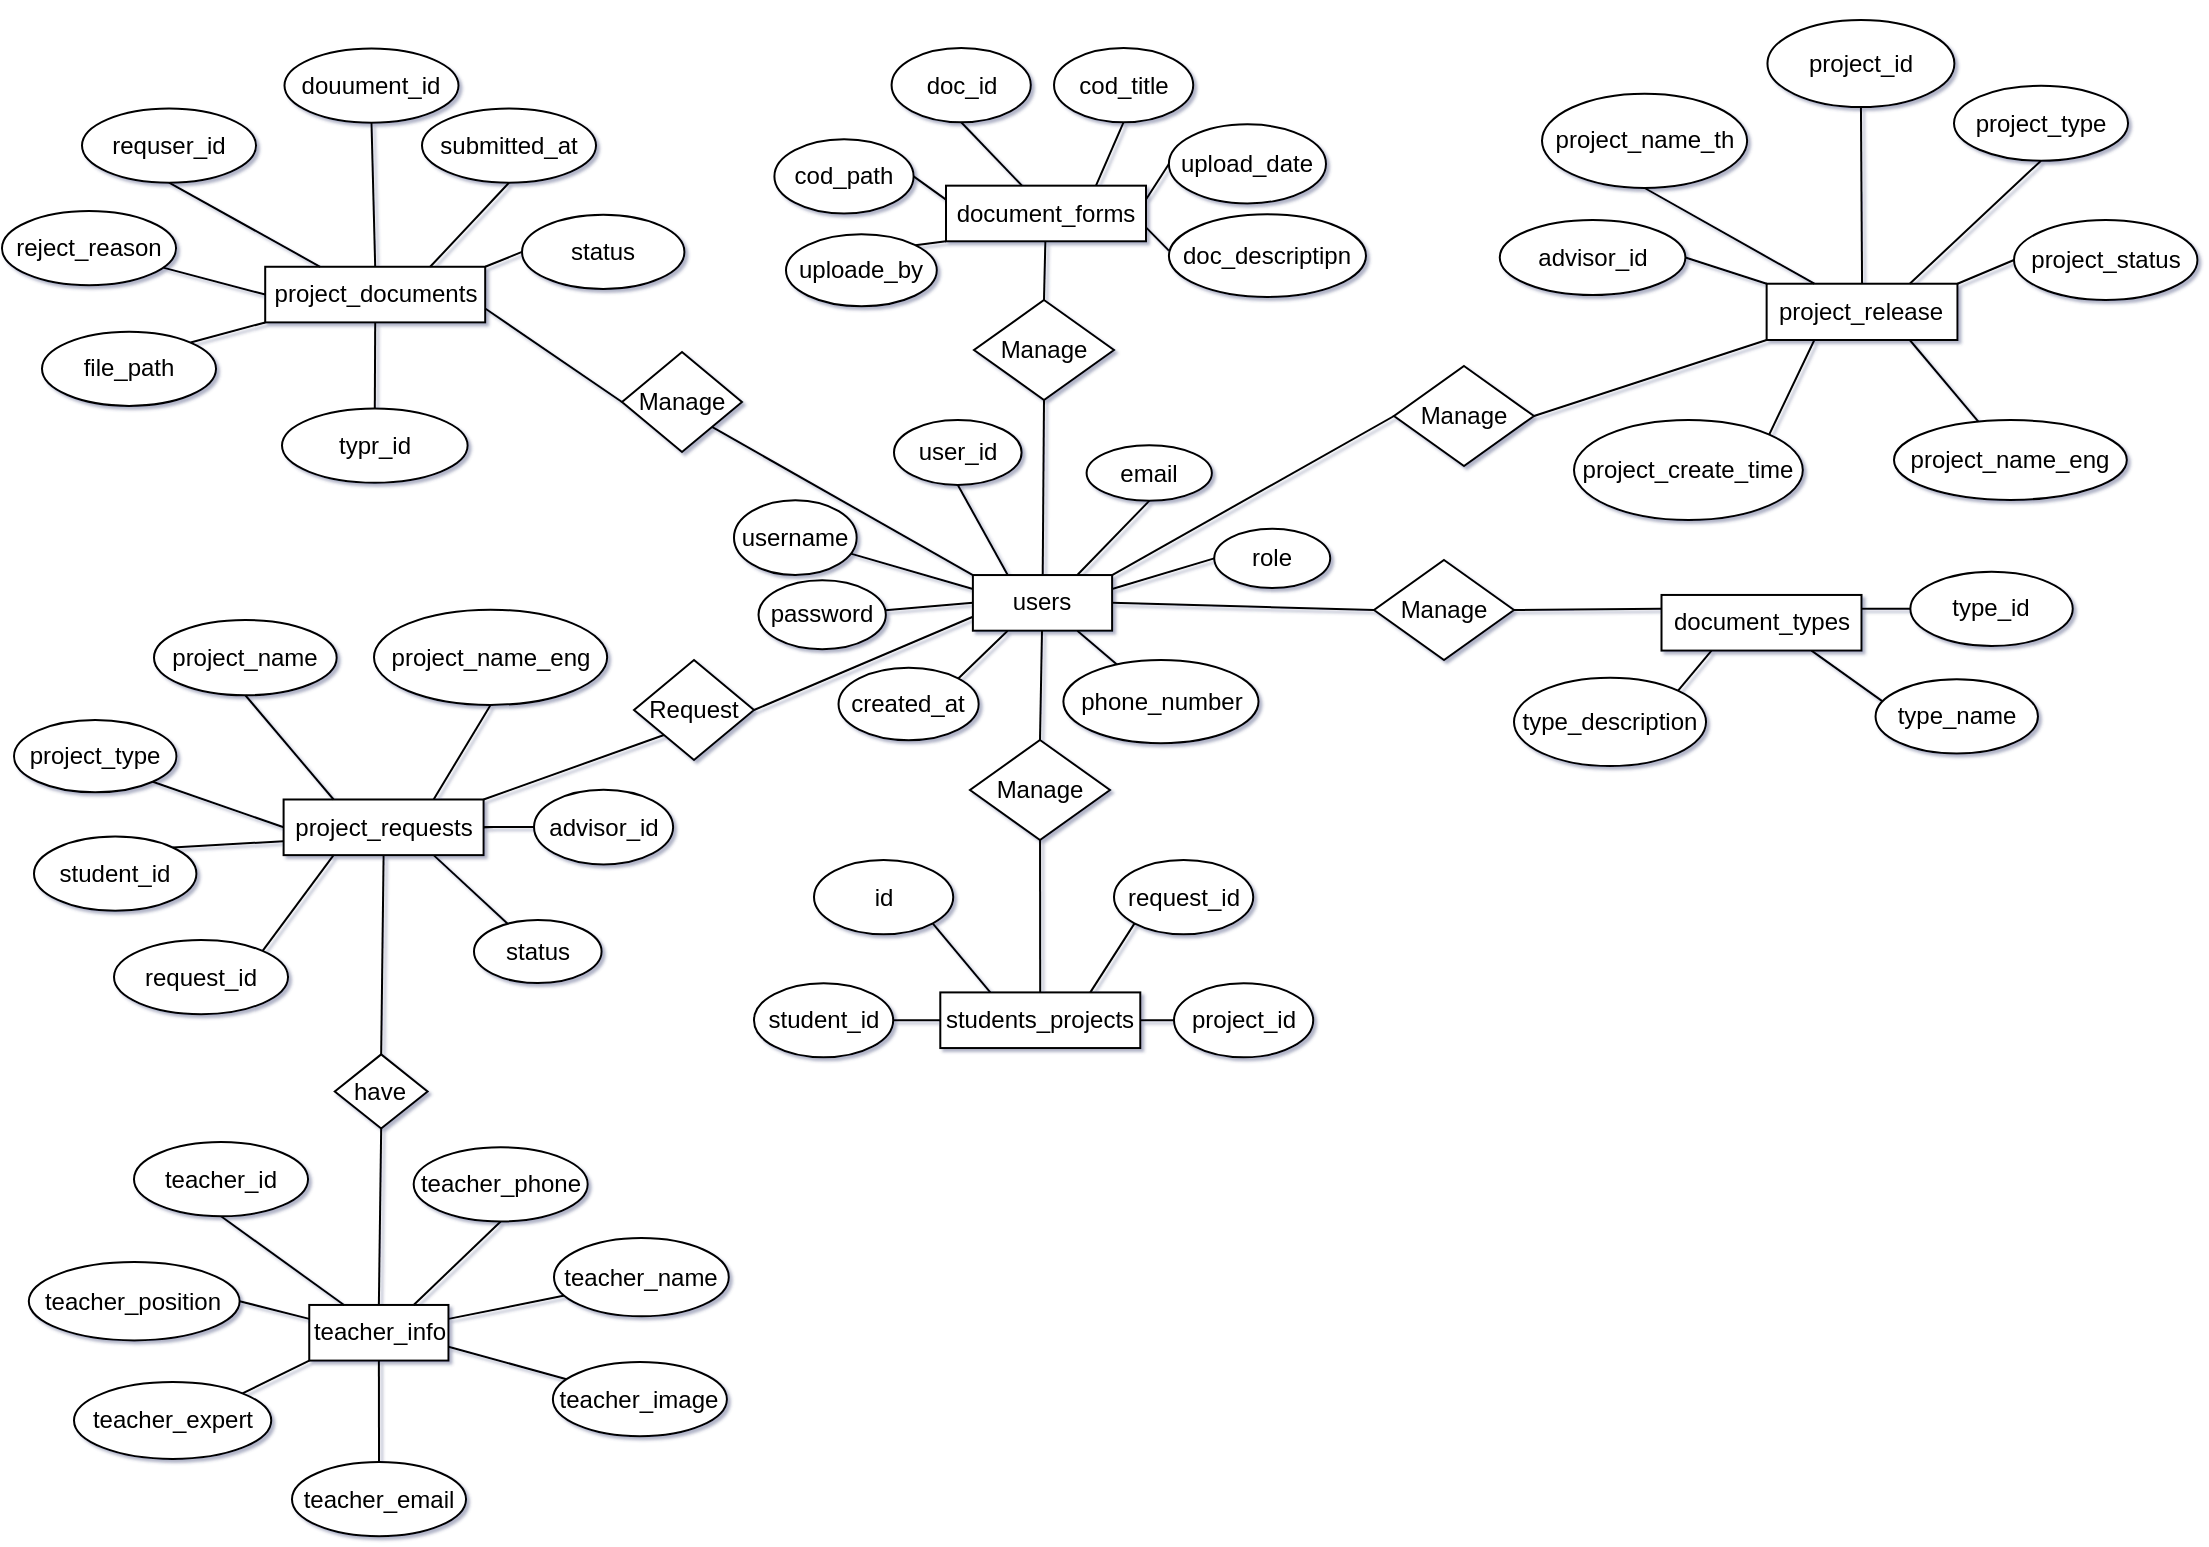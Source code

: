 <mxfile version="25.0.3">
  <diagram id="R2lEEEUBdFMjLlhIrx00" name="Page-1">
    <mxGraphModel dx="1929" dy="869" grid="1" gridSize="10" guides="0" tooltips="1" connect="1" arrows="1" fold="1" page="1" pageScale="1" pageWidth="1169" pageHeight="827" math="0" shadow="1" extFonts="Permanent Marker^https://fonts.googleapis.com/css?family=Permanent+Marker">
      <root>
        <mxCell id="0" />
        <mxCell id="1" parent="0" />
        <mxCell id="ESzOXi0CgvDct79OvY_y-186" value="" style="group" vertex="1" connectable="0" parent="1">
          <mxGeometry x="60" y="40" width="1071.73" height="710" as="geometry" />
        </mxCell>
        <mxCell id="ESzOXi0CgvDct79OvY_y-143" style="rounded=0;orthogonalLoop=1;jettySize=auto;html=1;exitX=0;exitY=1;exitDx=0;exitDy=0;entryX=1;entryY=0;entryDx=0;entryDy=0;endArrow=none;endFill=0;" edge="1" parent="ESzOXi0CgvDct79OvY_y-186" source="ESzOXi0CgvDct79OvY_y-130" target="ESzOXi0CgvDct79OvY_y-103">
          <mxGeometry relative="1" as="geometry" />
        </mxCell>
        <mxCell id="ESzOXi0CgvDct79OvY_y-161" style="rounded=0;orthogonalLoop=1;jettySize=auto;html=1;exitX=1;exitY=0.5;exitDx=0;exitDy=0;entryX=0;entryY=0.75;entryDx=0;entryDy=0;endArrow=none;endFill=0;" edge="1" parent="ESzOXi0CgvDct79OvY_y-186" source="ESzOXi0CgvDct79OvY_y-130" target="ESzOXi0CgvDct79OvY_y-35">
          <mxGeometry relative="1" as="geometry" />
        </mxCell>
        <mxCell id="ESzOXi0CgvDct79OvY_y-130" value="Request" style="rhombus;whiteSpace=wrap;html=1;rounded=0;" vertex="1" parent="ESzOXi0CgvDct79OvY_y-186">
          <mxGeometry x="290" y="330" width="60" height="50" as="geometry" />
        </mxCell>
        <mxCell id="ESzOXi0CgvDct79OvY_y-136" value="" style="group" vertex="1" connectable="0" parent="ESzOXi0CgvDct79OvY_y-186">
          <mxGeometry x="366.001" y="37.187" width="290" height="120.575" as="geometry" />
        </mxCell>
        <mxCell id="ESzOXi0CgvDct79OvY_y-51" value="document_forms" style="rounded=0;whiteSpace=wrap;" vertex="1" parent="ESzOXi0CgvDct79OvY_y-136">
          <mxGeometry x="80" y="55.65" width="100" height="27.82" as="geometry" />
        </mxCell>
        <mxCell id="ESzOXi0CgvDct79OvY_y-66" value="" style="rounded=0;orthogonalLoop=1;jettySize=auto;exitX=0.5;exitY=1;exitDx=0;exitDy=0;entryX=0.75;entryY=0;entryDx=0;entryDy=0;endArrow=none;endFill=0;" edge="1" parent="ESzOXi0CgvDct79OvY_y-136" source="ESzOXi0CgvDct79OvY_y-53" target="ESzOXi0CgvDct79OvY_y-51">
          <mxGeometry relative="1" as="geometry" />
        </mxCell>
        <mxCell id="ESzOXi0CgvDct79OvY_y-53" value="cod_title" style="ellipse;whiteSpace=wrap;" vertex="1" parent="ESzOXi0CgvDct79OvY_y-136">
          <mxGeometry x="134.006" y="-13.19" width="69.613" height="37.1" as="geometry" />
        </mxCell>
        <mxCell id="ESzOXi0CgvDct79OvY_y-69" value="" style="rounded=0;orthogonalLoop=1;jettySize=auto;exitX=1;exitY=0;exitDx=0;exitDy=0;entryX=0;entryY=1;entryDx=0;entryDy=0;endArrow=none;endFill=0;" edge="1" parent="ESzOXi0CgvDct79OvY_y-136" source="ESzOXi0CgvDct79OvY_y-55" target="ESzOXi0CgvDct79OvY_y-51">
          <mxGeometry relative="1" as="geometry" />
        </mxCell>
        <mxCell id="ESzOXi0CgvDct79OvY_y-55" value="uploade_by" style="ellipse;whiteSpace=wrap;" vertex="1" parent="ESzOXi0CgvDct79OvY_y-136">
          <mxGeometry y="80" width="75.41" height="35.94" as="geometry" />
        </mxCell>
        <mxCell id="ESzOXi0CgvDct79OvY_y-70" value="" style="rounded=0;orthogonalLoop=1;jettySize=auto;entryX=1;entryY=0.75;entryDx=0;entryDy=0;endArrow=none;endFill=0;" edge="1" parent="ESzOXi0CgvDct79OvY_y-136" target="ESzOXi0CgvDct79OvY_y-51">
          <mxGeometry relative="1" as="geometry">
            <mxPoint x="191.436" y="88.112" as="sourcePoint" />
          </mxGeometry>
        </mxCell>
        <mxCell id="ESzOXi0CgvDct79OvY_y-57" value="doc_descriptipn" style="ellipse;whiteSpace=wrap;" vertex="1" parent="ESzOXi0CgvDct79OvY_y-136">
          <mxGeometry x="191.44" y="70" width="98.56" height="41.3" as="geometry" />
        </mxCell>
        <mxCell id="ESzOXi0CgvDct79OvY_y-67" value="" style="rounded=0;orthogonalLoop=1;jettySize=auto;exitX=1;exitY=0.5;exitDx=0;exitDy=0;entryX=0;entryY=0.25;entryDx=0;entryDy=0;endArrow=none;endFill=0;" edge="1" parent="ESzOXi0CgvDct79OvY_y-136" source="ESzOXi0CgvDct79OvY_y-58" target="ESzOXi0CgvDct79OvY_y-51">
          <mxGeometry relative="1" as="geometry" />
        </mxCell>
        <mxCell id="ESzOXi0CgvDct79OvY_y-58" value="cod_path" style="ellipse;whiteSpace=wrap;" vertex="1" parent="ESzOXi0CgvDct79OvY_y-136">
          <mxGeometry x="-5.801" y="32.462" width="69.613" height="37.1" as="geometry" />
        </mxCell>
        <mxCell id="ESzOXi0CgvDct79OvY_y-68" value="" style="rounded=0;orthogonalLoop=1;jettySize=auto;exitX=0;exitY=0.5;exitDx=0;exitDy=0;entryX=1;entryY=0.25;entryDx=0;entryDy=0;endArrow=none;endFill=0;" edge="1" parent="ESzOXi0CgvDct79OvY_y-136" source="ESzOXi0CgvDct79OvY_y-60" target="ESzOXi0CgvDct79OvY_y-51">
          <mxGeometry relative="1" as="geometry" />
        </mxCell>
        <mxCell id="ESzOXi0CgvDct79OvY_y-60" value="upload_date" style="ellipse;whiteSpace=wrap;" vertex="1" parent="ESzOXi0CgvDct79OvY_y-136">
          <mxGeometry x="191.44" y="25" width="78.56" height="39.56" as="geometry" />
        </mxCell>
        <mxCell id="ESzOXi0CgvDct79OvY_y-64" value="doc_id" style="ellipse;whiteSpace=wrap;" vertex="1" parent="ESzOXi0CgvDct79OvY_y-136">
          <mxGeometry x="52.79" y="-13.19" width="69.613" height="37.1" as="geometry" />
        </mxCell>
        <mxCell id="ESzOXi0CgvDct79OvY_y-65" value="" style="rounded=0;orthogonalLoop=1;jettySize=auto;exitX=0.5;exitY=1;exitDx=0;exitDy=0;entryX=0.38;entryY=0;entryDx=0;entryDy=0;entryPerimeter=0;endArrow=none;endFill=0;" edge="1" parent="ESzOXi0CgvDct79OvY_y-136" source="ESzOXi0CgvDct79OvY_y-64" target="ESzOXi0CgvDct79OvY_y-51">
          <mxGeometry relative="1" as="geometry" />
        </mxCell>
        <mxCell id="ESzOXi0CgvDct79OvY_y-139" value="" style="group" vertex="1" connectable="0" parent="ESzOXi0CgvDct79OvY_y-186">
          <mxGeometry x="721.73" y="10" width="350" height="160" as="geometry" />
        </mxCell>
        <mxCell id="ESzOXi0CgvDct79OvY_y-87" value="project_release" style="rounded=0;whiteSpace=wrap;" vertex="1" parent="ESzOXi0CgvDct79OvY_y-139">
          <mxGeometry x="134.592" y="131.865" width="95.411" height="28.135" as="geometry" />
        </mxCell>
        <mxCell id="ESzOXi0CgvDct79OvY_y-88" value="" style="rounded=0;orthogonalLoop=1;jettySize=auto;exitX=0.5;exitY=1;exitDx=0;exitDy=0;entryX=0.75;entryY=0;entryDx=0;entryDy=0;endArrow=none;endFill=0;" edge="1" parent="ESzOXi0CgvDct79OvY_y-139" source="ESzOXi0CgvDct79OvY_y-89" target="ESzOXi0CgvDct79OvY_y-87">
          <mxGeometry relative="1" as="geometry" />
        </mxCell>
        <mxCell id="ESzOXi0CgvDct79OvY_y-89" value="project_type" style="ellipse;whiteSpace=wrap;" vertex="1" parent="ESzOXi0CgvDct79OvY_y-139">
          <mxGeometry x="228.269" y="32.83" width="87.018" height="37.52" as="geometry" />
        </mxCell>
        <mxCell id="ESzOXi0CgvDct79OvY_y-90" value="" style="rounded=0;orthogonalLoop=1;jettySize=auto;exitX=0.5;exitY=1;exitDx=0;exitDy=0;entryX=0.25;entryY=0;entryDx=0;entryDy=0;endArrow=none;endFill=0;" edge="1" parent="ESzOXi0CgvDct79OvY_y-139" source="ESzOXi0CgvDct79OvY_y-91" target="ESzOXi0CgvDct79OvY_y-87">
          <mxGeometry relative="1" as="geometry" />
        </mxCell>
        <mxCell id="ESzOXi0CgvDct79OvY_y-91" value="project_name_th" style="ellipse;whiteSpace=wrap;" vertex="1" parent="ESzOXi0CgvDct79OvY_y-139">
          <mxGeometry x="22.27" y="36.83" width="102.57" height="47.17" as="geometry" />
        </mxCell>
        <mxCell id="ESzOXi0CgvDct79OvY_y-92" value="" style="rounded=0;orthogonalLoop=1;jettySize=auto;exitX=0;exitY=0.5;exitDx=0;exitDy=0;entryX=1;entryY=0;entryDx=0;entryDy=0;endArrow=none;endFill=0;" edge="1" parent="ESzOXi0CgvDct79OvY_y-139" source="ESzOXi0CgvDct79OvY_y-93" target="ESzOXi0CgvDct79OvY_y-87">
          <mxGeometry relative="1" as="geometry" />
        </mxCell>
        <mxCell id="ESzOXi0CgvDct79OvY_y-93" value="project_status" style="ellipse;whiteSpace=wrap;" vertex="1" parent="ESzOXi0CgvDct79OvY_y-139">
          <mxGeometry x="258.27" y="100" width="91.73" height="40" as="geometry" />
        </mxCell>
        <mxCell id="ESzOXi0CgvDct79OvY_y-95" value="" style="rounded=0;orthogonalLoop=1;jettySize=auto;exitX=1;exitY=0.5;exitDx=0;exitDy=0;entryX=0;entryY=0;entryDx=0;entryDy=0;endArrow=none;endFill=0;" edge="1" parent="ESzOXi0CgvDct79OvY_y-139" source="ESzOXi0CgvDct79OvY_y-96" target="ESzOXi0CgvDct79OvY_y-87">
          <mxGeometry relative="1" as="geometry" />
        </mxCell>
        <mxCell id="ESzOXi0CgvDct79OvY_y-96" value="advisor_id" style="ellipse;whiteSpace=wrap;" vertex="1" parent="ESzOXi0CgvDct79OvY_y-139">
          <mxGeometry x="1.16" y="99.999" width="92.819" height="37.52" as="geometry" />
        </mxCell>
        <mxCell id="ESzOXi0CgvDct79OvY_y-99" value="" style="rounded=0;orthogonalLoop=1;jettySize=auto;exitX=0.5;exitY=1;exitDx=0;exitDy=0;entryX=0.5;entryY=0;entryDx=0;entryDy=0;endArrow=none;endFill=0;" edge="1" parent="ESzOXi0CgvDct79OvY_y-139" source="ESzOXi0CgvDct79OvY_y-100" target="ESzOXi0CgvDct79OvY_y-87">
          <mxGeometry relative="1" as="geometry" />
        </mxCell>
        <mxCell id="ESzOXi0CgvDct79OvY_y-100" value="project_id" style="ellipse;whiteSpace=wrap;" vertex="1" parent="ESzOXi0CgvDct79OvY_y-139">
          <mxGeometry x="135" width="93.48" height="43.52" as="geometry" />
        </mxCell>
        <mxCell id="ESzOXi0CgvDct79OvY_y-140" value="" style="group" vertex="1" connectable="0" parent="ESzOXi0CgvDct79OvY_y-186">
          <mxGeometry x="363.149" y="449.837" width="249.448" height="78.837" as="geometry" />
        </mxCell>
        <mxCell id="ESzOXi0CgvDct79OvY_y-8" value="students_projects" style="rounded=0;whiteSpace=wrap;" vertex="1" parent="ESzOXi0CgvDct79OvY_y-140">
          <mxGeometry x="80" y="46.37" width="100" height="27.82" as="geometry" />
        </mxCell>
        <mxCell id="ESzOXi0CgvDct79OvY_y-129" value="" style="rounded=0;orthogonalLoop=1;jettySize=auto;exitX=1;exitY=1;exitDx=0;exitDy=0;entryX=0.25;entryY=0;entryDx=0;entryDy=0;endArrow=none;endFill=0;" edge="1" parent="ESzOXi0CgvDct79OvY_y-140" source="ESzOXi0CgvDct79OvY_y-117" target="ESzOXi0CgvDct79OvY_y-8">
          <mxGeometry relative="1" as="geometry" />
        </mxCell>
        <mxCell id="ESzOXi0CgvDct79OvY_y-117" value="id" style="ellipse;whiteSpace=wrap;" vertex="1" parent="ESzOXi0CgvDct79OvY_y-140">
          <mxGeometry x="16.847" y="-19.84" width="69.613" height="37.1" as="geometry" />
        </mxCell>
        <mxCell id="ESzOXi0CgvDct79OvY_y-126" value="" style="rounded=0;orthogonalLoop=1;jettySize=auto;exitX=0;exitY=1;exitDx=0;exitDy=0;entryX=0.75;entryY=0;entryDx=0;entryDy=0;endArrow=none;endFill=0;" edge="1" parent="ESzOXi0CgvDct79OvY_y-140" source="ESzOXi0CgvDct79OvY_y-118" target="ESzOXi0CgvDct79OvY_y-8">
          <mxGeometry relative="1" as="geometry" />
        </mxCell>
        <mxCell id="ESzOXi0CgvDct79OvY_y-118" value="request_id" style="ellipse;whiteSpace=wrap;" vertex="1" parent="ESzOXi0CgvDct79OvY_y-140">
          <mxGeometry x="166.849" y="-19.84" width="69.613" height="37.1" as="geometry" />
        </mxCell>
        <mxCell id="ESzOXi0CgvDct79OvY_y-128" value="" style="rounded=0;orthogonalLoop=1;jettySize=auto;exitX=1;exitY=0.5;exitDx=0;exitDy=0;entryX=0;entryY=0.5;entryDx=0;entryDy=0;endArrow=none;endFill=0;" edge="1" parent="ESzOXi0CgvDct79OvY_y-140" source="ESzOXi0CgvDct79OvY_y-119" target="ESzOXi0CgvDct79OvY_y-8">
          <mxGeometry relative="1" as="geometry" />
        </mxCell>
        <mxCell id="ESzOXi0CgvDct79OvY_y-119" value="student_id" style="ellipse;whiteSpace=wrap;" vertex="1" parent="ESzOXi0CgvDct79OvY_y-140">
          <mxGeometry x="-13.15" y="41.737" width="69.613" height="37.1" as="geometry" />
        </mxCell>
        <mxCell id="ESzOXi0CgvDct79OvY_y-124" value="" style="rounded=0;orthogonalLoop=1;jettySize=auto;exitX=0;exitY=0.5;exitDx=0;exitDy=0;endArrow=none;endFill=0;" edge="1" parent="ESzOXi0CgvDct79OvY_y-140" source="ESzOXi0CgvDct79OvY_y-120" target="ESzOXi0CgvDct79OvY_y-8">
          <mxGeometry relative="1" as="geometry" />
        </mxCell>
        <mxCell id="ESzOXi0CgvDct79OvY_y-120" value="project_id" style="ellipse;whiteSpace=wrap;" vertex="1" parent="ESzOXi0CgvDct79OvY_y-140">
          <mxGeometry x="196.854" y="41.737" width="69.613" height="37.1" as="geometry" />
        </mxCell>
        <mxCell id="ESzOXi0CgvDct79OvY_y-141" value="" style="group" vertex="1" connectable="0" parent="ESzOXi0CgvDct79OvY_y-186">
          <mxGeometry x="5.801" y="334.827" width="342.265" height="162.312" as="geometry" />
        </mxCell>
        <mxCell id="ESzOXi0CgvDct79OvY_y-102" value="" style="rounded=0;orthogonalLoop=1;jettySize=auto;exitX=0.75;exitY=1;exitDx=0;exitDy=0;endArrow=none;endFill=0;" edge="1" parent="ESzOXi0CgvDct79OvY_y-141" source="ESzOXi0CgvDct79OvY_y-103" target="ESzOXi0CgvDct79OvY_y-110">
          <mxGeometry relative="1" as="geometry" />
        </mxCell>
        <mxCell id="ESzOXi0CgvDct79OvY_y-103" value="project_requests" style="rounded=0;whiteSpace=wrap;container=0;" vertex="1" parent="ESzOXi0CgvDct79OvY_y-141">
          <mxGeometry x="109" y="64.92" width="100" height="27.82" as="geometry" />
        </mxCell>
        <mxCell id="ESzOXi0CgvDct79OvY_y-160" style="edgeStyle=orthogonalEdgeStyle;rounded=0;orthogonalLoop=1;jettySize=auto;html=1;entryX=1;entryY=0.5;entryDx=0;entryDy=0;endArrow=none;endFill=0;" edge="1" parent="ESzOXi0CgvDct79OvY_y-141" source="ESzOXi0CgvDct79OvY_y-109" target="ESzOXi0CgvDct79OvY_y-103">
          <mxGeometry relative="1" as="geometry" />
        </mxCell>
        <mxCell id="ESzOXi0CgvDct79OvY_y-187" value="" style="edgeStyle=orthogonalEdgeStyle;rounded=0;orthogonalLoop=1;jettySize=auto;html=1;endArrow=none;endFill=0;" edge="1" parent="ESzOXi0CgvDct79OvY_y-141" source="ESzOXi0CgvDct79OvY_y-109" target="ESzOXi0CgvDct79OvY_y-103">
          <mxGeometry relative="1" as="geometry" />
        </mxCell>
        <mxCell id="ESzOXi0CgvDct79OvY_y-109" value="advisor_id" style="ellipse;whiteSpace=wrap;container=0;" vertex="1" parent="ESzOXi0CgvDct79OvY_y-141">
          <mxGeometry x="234.2" y="60" width="69.56" height="37.39" as="geometry" />
        </mxCell>
        <mxCell id="ESzOXi0CgvDct79OvY_y-110" value="status" style="ellipse;whiteSpace=wrap;container=0;" vertex="1" parent="ESzOXi0CgvDct79OvY_y-141">
          <mxGeometry x="204.195" y="125.172" width="63.812" height="31.535" as="geometry" />
        </mxCell>
        <mxCell id="ESzOXi0CgvDct79OvY_y-111" value="" style="rounded=0;orthogonalLoop=1;jettySize=auto;exitX=1;exitY=1;exitDx=0;exitDy=0;entryX=0;entryY=0.5;entryDx=0;entryDy=0;endArrow=none;endFill=0;" edge="1" parent="ESzOXi0CgvDct79OvY_y-141" source="ESzOXi0CgvDct79OvY_y-112" target="ESzOXi0CgvDct79OvY_y-103">
          <mxGeometry relative="1" as="geometry" />
        </mxCell>
        <mxCell id="ESzOXi0CgvDct79OvY_y-112" value="project_type" style="ellipse;whiteSpace=wrap;container=0;" vertex="1" parent="ESzOXi0CgvDct79OvY_y-141">
          <mxGeometry x="-25.797" y="25.17" width="81.215" height="36.172" as="geometry" />
        </mxCell>
        <mxCell id="ESzOXi0CgvDct79OvY_y-113" value="" style="rounded=0;orthogonalLoop=1;jettySize=auto;exitX=1;exitY=0;exitDx=0;exitDy=0;entryX=0;entryY=0.75;entryDx=0;entryDy=0;endArrow=none;endFill=0;" edge="1" parent="ESzOXi0CgvDct79OvY_y-141" source="ESzOXi0CgvDct79OvY_y-114" target="ESzOXi0CgvDct79OvY_y-103">
          <mxGeometry relative="1" as="geometry" />
        </mxCell>
        <mxCell id="ESzOXi0CgvDct79OvY_y-114" value="student_id" style="ellipse;whiteSpace=wrap;container=0;" vertex="1" parent="ESzOXi0CgvDct79OvY_y-141">
          <mxGeometry x="-15.806" y="83.475" width="81.215" height="37.1" as="geometry" />
        </mxCell>
        <mxCell id="ESzOXi0CgvDct79OvY_y-115" value="" style="rounded=0;orthogonalLoop=1;jettySize=auto;exitX=1;exitY=0;exitDx=0;exitDy=0;endArrow=none;endFill=0;entryX=0.25;entryY=1;entryDx=0;entryDy=0;" edge="1" parent="ESzOXi0CgvDct79OvY_y-141" source="ESzOXi0CgvDct79OvY_y-116" target="ESzOXi0CgvDct79OvY_y-103">
          <mxGeometry relative="1" as="geometry">
            <mxPoint x="169.392" y="92.75" as="targetPoint" />
          </mxGeometry>
        </mxCell>
        <mxCell id="ESzOXi0CgvDct79OvY_y-116" value="request_id" style="ellipse;whiteSpace=wrap;container=0;" vertex="1" parent="ESzOXi0CgvDct79OvY_y-141">
          <mxGeometry x="24.199" y="135.172" width="87.017" height="37.1" as="geometry" />
        </mxCell>
        <mxCell id="ESzOXi0CgvDct79OvY_y-153" value="" style="group" vertex="1" connectable="0" parent="ESzOXi0CgvDct79OvY_y-186">
          <mxGeometry x="-6" y="35.997" width="350" height="199.412" as="geometry" />
        </mxCell>
        <mxCell id="ESzOXi0CgvDct79OvY_y-138" value="" style="group" vertex="1" connectable="0" parent="ESzOXi0CgvDct79OvY_y-153">
          <mxGeometry x="11.602" width="324.862" height="153.037" as="geometry" />
        </mxCell>
        <mxCell id="ESzOXi0CgvDct79OvY_y-72" value="project_documents" style="rounded=0;whiteSpace=wrap;" vertex="1" parent="ESzOXi0CgvDct79OvY_y-138">
          <mxGeometry x="100" y="97.39" width="110" height="27.82" as="geometry" />
        </mxCell>
        <mxCell id="ESzOXi0CgvDct79OvY_y-73" value="" style="rounded=0;orthogonalLoop=1;jettySize=auto;exitX=0.5;exitY=1;exitDx=0;exitDy=0;entryX=0.75;entryY=0;entryDx=0;entryDy=0;endArrow=none;endFill=0;" edge="1" parent="ESzOXi0CgvDct79OvY_y-138" source="ESzOXi0CgvDct79OvY_y-74" target="ESzOXi0CgvDct79OvY_y-72">
          <mxGeometry relative="1" as="geometry" />
        </mxCell>
        <mxCell id="ESzOXi0CgvDct79OvY_y-74" value="submitted_at" style="ellipse;whiteSpace=wrap;" vertex="1" parent="ESzOXi0CgvDct79OvY_y-138">
          <mxGeometry x="178.393" y="18.262" width="87.017" height="37.1" as="geometry" />
        </mxCell>
        <mxCell id="ESzOXi0CgvDct79OvY_y-75" value="" style="rounded=0;orthogonalLoop=1;jettySize=auto;exitX=0.5;exitY=1;exitDx=0;exitDy=0;entryX=0.25;entryY=0;entryDx=0;entryDy=0;endArrow=none;endFill=0;" edge="1" parent="ESzOXi0CgvDct79OvY_y-138" source="ESzOXi0CgvDct79OvY_y-76" target="ESzOXi0CgvDct79OvY_y-72">
          <mxGeometry relative="1" as="geometry" />
        </mxCell>
        <mxCell id="ESzOXi0CgvDct79OvY_y-76" value="requser_id" style="ellipse;whiteSpace=wrap;" vertex="1" parent="ESzOXi0CgvDct79OvY_y-138">
          <mxGeometry x="8.399" y="18.262" width="87.017" height="37.1" as="geometry" />
        </mxCell>
        <mxCell id="ESzOXi0CgvDct79OvY_y-77" value="" style="rounded=0;orthogonalLoop=1;jettySize=auto;exitX=0;exitY=0.5;exitDx=0;exitDy=0;entryX=1;entryY=0;entryDx=0;entryDy=0;endArrow=none;endFill=0;" edge="1" parent="ESzOXi0CgvDct79OvY_y-138" source="ESzOXi0CgvDct79OvY_y-78" target="ESzOXi0CgvDct79OvY_y-72">
          <mxGeometry relative="1" as="geometry" />
        </mxCell>
        <mxCell id="ESzOXi0CgvDct79OvY_y-78" value="status" style="ellipse;whiteSpace=wrap;" vertex="1" parent="ESzOXi0CgvDct79OvY_y-138">
          <mxGeometry x="228.402" y="71.417" width="81.215" height="37.1" as="geometry" />
        </mxCell>
        <mxCell id="ESzOXi0CgvDct79OvY_y-84" value="" style="rounded=0;orthogonalLoop=1;jettySize=auto;exitX=0.5;exitY=1;exitDx=0;exitDy=0;entryX=0.5;entryY=0;entryDx=0;entryDy=0;endArrow=none;endFill=0;" edge="1" parent="ESzOXi0CgvDct79OvY_y-138" source="ESzOXi0CgvDct79OvY_y-85" target="ESzOXi0CgvDct79OvY_y-72">
          <mxGeometry relative="1" as="geometry" />
        </mxCell>
        <mxCell id="ESzOXi0CgvDct79OvY_y-85" value="douument_id" style="ellipse;whiteSpace=wrap;" vertex="1" parent="ESzOXi0CgvDct79OvY_y-138">
          <mxGeometry x="109.641" y="-11.74" width="87.017" height="37.1" as="geometry" />
        </mxCell>
        <mxCell id="ESzOXi0CgvDct79OvY_y-79" value="reject_reason" style="ellipse;whiteSpace=wrap;" vertex="1" parent="ESzOXi0CgvDct79OvY_y-138">
          <mxGeometry x="-31.601" y="69.562" width="87.017" height="37.1" as="geometry" />
        </mxCell>
        <mxCell id="ESzOXi0CgvDct79OvY_y-71" value="" style="rounded=0;orthogonalLoop=1;jettySize=auto;exitX=0;exitY=0.5;exitDx=0;exitDy=0;endArrow=none;endFill=0;" edge="1" parent="ESzOXi0CgvDct79OvY_y-138" source="ESzOXi0CgvDct79OvY_y-72" target="ESzOXi0CgvDct79OvY_y-79">
          <mxGeometry relative="1" as="geometry" />
        </mxCell>
        <mxCell id="ESzOXi0CgvDct79OvY_y-81" value="typr_id" style="ellipse;whiteSpace=wrap;" vertex="1" parent="ESzOXi0CgvDct79OvY_y-153">
          <mxGeometry x="119.999" y="168.262" width="92.818" height="37.1" as="geometry" />
        </mxCell>
        <mxCell id="ESzOXi0CgvDct79OvY_y-80" value="" style="rounded=0;orthogonalLoop=1;jettySize=auto;exitX=0.5;exitY=0;exitDx=0;exitDy=0;entryX=0.5;entryY=1;entryDx=0;entryDy=0;endArrow=none;endFill=0;" edge="1" parent="ESzOXi0CgvDct79OvY_y-153" source="ESzOXi0CgvDct79OvY_y-81" target="ESzOXi0CgvDct79OvY_y-72">
          <mxGeometry relative="1" as="geometry" />
        </mxCell>
        <mxCell id="ESzOXi0CgvDct79OvY_y-83" value="file_path" style="ellipse;whiteSpace=wrap;" vertex="1" parent="ESzOXi0CgvDct79OvY_y-153">
          <mxGeometry y="129.85" width="87.017" height="37.1" as="geometry" />
        </mxCell>
        <mxCell id="ESzOXi0CgvDct79OvY_y-82" value="" style="rounded=0;orthogonalLoop=1;jettySize=auto;exitX=1;exitY=0;exitDx=0;exitDy=0;entryX=0;entryY=1;entryDx=0;entryDy=0;endArrow=none;endFill=0;" edge="1" parent="ESzOXi0CgvDct79OvY_y-153" source="ESzOXi0CgvDct79OvY_y-83" target="ESzOXi0CgvDct79OvY_y-72">
          <mxGeometry relative="1" as="geometry" />
        </mxCell>
        <mxCell id="ESzOXi0CgvDct79OvY_y-147" value="Manage" style="rhombus;whiteSpace=wrap;html=1;rounded=0;" vertex="1" parent="ESzOXi0CgvDct79OvY_y-153">
          <mxGeometry x="290" y="140" width="60" height="50" as="geometry" />
        </mxCell>
        <mxCell id="ESzOXi0CgvDct79OvY_y-169" style="rounded=0;orthogonalLoop=1;jettySize=auto;html=1;exitX=1;exitY=0.75;exitDx=0;exitDy=0;entryX=0;entryY=0.5;entryDx=0;entryDy=0;endArrow=none;endFill=0;" edge="1" parent="ESzOXi0CgvDct79OvY_y-153" source="ESzOXi0CgvDct79OvY_y-72" target="ESzOXi0CgvDct79OvY_y-147">
          <mxGeometry relative="1" as="geometry" />
        </mxCell>
        <mxCell id="ESzOXi0CgvDct79OvY_y-172" style="rounded=0;orthogonalLoop=1;jettySize=auto;html=1;exitX=0;exitY=0.5;exitDx=0;exitDy=0;entryX=1;entryY=0;entryDx=0;entryDy=0;endArrow=none;endFill=0;" edge="1" parent="ESzOXi0CgvDct79OvY_y-186" source="ESzOXi0CgvDct79OvY_y-155" target="ESzOXi0CgvDct79OvY_y-35">
          <mxGeometry relative="1" as="geometry" />
        </mxCell>
        <mxCell id="ESzOXi0CgvDct79OvY_y-155" value="Manage" style="rhombus;whiteSpace=wrap;html=1;rounded=0;" vertex="1" parent="ESzOXi0CgvDct79OvY_y-186">
          <mxGeometry x="670" y="183" width="70" height="50" as="geometry" />
        </mxCell>
        <mxCell id="ESzOXi0CgvDct79OvY_y-158" value="" style="group" vertex="1" connectable="0" parent="ESzOXi0CgvDct79OvY_y-186">
          <mxGeometry x="342.265" y="190.137" width="324.862" height="190" as="geometry" />
        </mxCell>
        <mxCell id="ESzOXi0CgvDct79OvY_y-34" value="" style="rounded=0;orthogonalLoop=1;jettySize=auto;exitX=0.75;exitY=1;exitDx=0;exitDy=0;endArrow=none;endFill=0;" edge="1" parent="ESzOXi0CgvDct79OvY_y-158" source="ESzOXi0CgvDct79OvY_y-35" target="ESzOXi0CgvDct79OvY_y-42">
          <mxGeometry relative="1" as="geometry" />
        </mxCell>
        <mxCell id="ESzOXi0CgvDct79OvY_y-35" value="users" style="rounded=0;whiteSpace=wrap;" vertex="1" parent="ESzOXi0CgvDct79OvY_y-158">
          <mxGeometry x="117.182" y="97.387" width="69.613" height="27.825" as="geometry" />
        </mxCell>
        <mxCell id="ESzOXi0CgvDct79OvY_y-36" value="" style="rounded=0;orthogonalLoop=1;jettySize=auto;exitX=0.5;exitY=1;exitDx=0;exitDy=0;entryX=0.75;entryY=0;entryDx=0;entryDy=0;endArrow=none;endFill=0;" edge="1" parent="ESzOXi0CgvDct79OvY_y-158" source="ESzOXi0CgvDct79OvY_y-37" target="ESzOXi0CgvDct79OvY_y-35">
          <mxGeometry relative="1" as="geometry" />
        </mxCell>
        <mxCell id="ESzOXi0CgvDct79OvY_y-37" value="email" style="ellipse;whiteSpace=wrap;" vertex="1" parent="ESzOXi0CgvDct79OvY_y-158">
          <mxGeometry x="174.033" y="32.462" width="62.652" height="27.825" as="geometry" />
        </mxCell>
        <mxCell id="ESzOXi0CgvDct79OvY_y-40" value="" style="rounded=0;orthogonalLoop=1;jettySize=auto;exitX=0;exitY=0.5;exitDx=0;exitDy=0;entryX=1;entryY=0.25;entryDx=0;entryDy=0;endArrow=none;endFill=0;" edge="1" parent="ESzOXi0CgvDct79OvY_y-158" source="ESzOXi0CgvDct79OvY_y-41" target="ESzOXi0CgvDct79OvY_y-35">
          <mxGeometry relative="1" as="geometry" />
        </mxCell>
        <mxCell id="ESzOXi0CgvDct79OvY_y-41" value="role" style="ellipse;whiteSpace=wrap;" vertex="1" parent="ESzOXi0CgvDct79OvY_y-158">
          <mxGeometry x="237.845" y="74.2" width="58.011" height="29.68" as="geometry" />
        </mxCell>
        <mxCell id="ESzOXi0CgvDct79OvY_y-42" value="phone_number" style="ellipse;whiteSpace=wrap;" vertex="1" parent="ESzOXi0CgvDct79OvY_y-158">
          <mxGeometry x="162.43" y="139.86" width="97.57" height="41.6" as="geometry" />
        </mxCell>
        <mxCell id="ESzOXi0CgvDct79OvY_y-168" style="rounded=0;orthogonalLoop=1;jettySize=auto;html=1;entryX=0;entryY=0.5;entryDx=0;entryDy=0;endArrow=none;endFill=0;" edge="1" parent="ESzOXi0CgvDct79OvY_y-158" source="ESzOXi0CgvDct79OvY_y-44" target="ESzOXi0CgvDct79OvY_y-35">
          <mxGeometry relative="1" as="geometry" />
        </mxCell>
        <mxCell id="ESzOXi0CgvDct79OvY_y-44" value="password" style="ellipse;whiteSpace=wrap;" vertex="1" parent="ESzOXi0CgvDct79OvY_y-158">
          <mxGeometry x="10" y="100" width="63.67" height="34.49" as="geometry" />
        </mxCell>
        <mxCell id="ESzOXi0CgvDct79OvY_y-46" value="created_at" style="ellipse;whiteSpace=wrap;" vertex="1" parent="ESzOXi0CgvDct79OvY_y-158">
          <mxGeometry x="50" y="143.76" width="70.08" height="36.24" as="geometry" />
        </mxCell>
        <mxCell id="ESzOXi0CgvDct79OvY_y-45" value="" style="rounded=0;orthogonalLoop=1;jettySize=auto;exitX=1;exitY=0;exitDx=0;exitDy=0;entryX=0.25;entryY=1;entryDx=0;entryDy=0;endArrow=none;endFill=0;" edge="1" parent="ESzOXi0CgvDct79OvY_y-158" source="ESzOXi0CgvDct79OvY_y-46" target="ESzOXi0CgvDct79OvY_y-35">
          <mxGeometry relative="1" as="geometry" />
        </mxCell>
        <mxCell id="ESzOXi0CgvDct79OvY_y-163" style="rounded=0;orthogonalLoop=1;jettySize=auto;html=1;exitX=0.5;exitY=1;exitDx=0;exitDy=0;entryX=0.25;entryY=0;entryDx=0;entryDy=0;endArrow=none;endFill=0;" edge="1" parent="ESzOXi0CgvDct79OvY_y-158" source="ESzOXi0CgvDct79OvY_y-48" target="ESzOXi0CgvDct79OvY_y-35">
          <mxGeometry relative="1" as="geometry" />
        </mxCell>
        <mxCell id="ESzOXi0CgvDct79OvY_y-48" value="user_id" style="ellipse;whiteSpace=wrap;" vertex="1" parent="ESzOXi0CgvDct79OvY_y-158">
          <mxGeometry x="77.736" y="19.862" width="63.812" height="32.462" as="geometry" />
        </mxCell>
        <mxCell id="ESzOXi0CgvDct79OvY_y-167" style="rounded=0;orthogonalLoop=1;jettySize=auto;html=1;entryX=0;entryY=0.25;entryDx=0;entryDy=0;endArrow=none;endFill=0;" edge="1" parent="ESzOXi0CgvDct79OvY_y-158" source="ESzOXi0CgvDct79OvY_y-39" target="ESzOXi0CgvDct79OvY_y-35">
          <mxGeometry relative="1" as="geometry" />
        </mxCell>
        <mxCell id="ESzOXi0CgvDct79OvY_y-39" value="username" style="ellipse;whiteSpace=wrap;" vertex="1" parent="ESzOXi0CgvDct79OvY_y-158">
          <mxGeometry x="-2.27" y="60" width="61.35" height="37.39" as="geometry" />
        </mxCell>
        <mxCell id="ESzOXi0CgvDct79OvY_y-166" style="rounded=0;orthogonalLoop=1;jettySize=auto;html=1;exitX=0.5;exitY=1;exitDx=0;exitDy=0;endArrow=none;endFill=0;" edge="1" parent="ESzOXi0CgvDct79OvY_y-186" source="ESzOXi0CgvDct79OvY_y-149" target="ESzOXi0CgvDct79OvY_y-35">
          <mxGeometry relative="1" as="geometry" />
        </mxCell>
        <mxCell id="ESzOXi0CgvDct79OvY_y-149" value="Manage" style="rhombus;whiteSpace=wrap;html=1;rounded=0;" vertex="1" parent="ESzOXi0CgvDct79OvY_y-186">
          <mxGeometry x="460" y="150" width="70" height="50" as="geometry" />
        </mxCell>
        <mxCell id="ESzOXi0CgvDct79OvY_y-165" style="rounded=0;orthogonalLoop=1;jettySize=auto;html=1;entryX=0.5;entryY=0;entryDx=0;entryDy=0;endArrow=none;endFill=0;" edge="1" parent="ESzOXi0CgvDct79OvY_y-186" source="ESzOXi0CgvDct79OvY_y-51" target="ESzOXi0CgvDct79OvY_y-149">
          <mxGeometry relative="1" as="geometry" />
        </mxCell>
        <mxCell id="ESzOXi0CgvDct79OvY_y-170" style="rounded=0;orthogonalLoop=1;jettySize=auto;html=1;exitX=1;exitY=1;exitDx=0;exitDy=0;entryX=0;entryY=0;entryDx=0;entryDy=0;endArrow=none;endFill=0;" edge="1" parent="ESzOXi0CgvDct79OvY_y-186" source="ESzOXi0CgvDct79OvY_y-147" target="ESzOXi0CgvDct79OvY_y-35">
          <mxGeometry relative="1" as="geometry" />
        </mxCell>
        <mxCell id="ESzOXi0CgvDct79OvY_y-171" style="rounded=0;orthogonalLoop=1;jettySize=auto;html=1;exitX=0;exitY=1;exitDx=0;exitDy=0;entryX=1;entryY=0.5;entryDx=0;entryDy=0;endArrow=none;endFill=0;" edge="1" parent="ESzOXi0CgvDct79OvY_y-186" source="ESzOXi0CgvDct79OvY_y-87" target="ESzOXi0CgvDct79OvY_y-155">
          <mxGeometry relative="1" as="geometry" />
        </mxCell>
        <mxCell id="ESzOXi0CgvDct79OvY_y-173" value="" style="group" vertex="1" connectable="0" parent="ESzOXi0CgvDct79OvY_y-186">
          <mxGeometry x="17.403" y="568.999" width="332.983" height="172.051" as="geometry" />
        </mxCell>
        <mxCell id="ESzOXi0CgvDct79OvY_y-135" value="" style="group" vertex="1" connectable="0" parent="ESzOXi0CgvDct79OvY_y-173">
          <mxGeometry width="332.983" height="162.776" as="geometry" />
        </mxCell>
        <mxCell id="ESzOXi0CgvDct79OvY_y-27" value="" style="rounded=0;orthogonalLoop=1;jettySize=auto;exitX=1;exitY=0.75;exitDx=0;exitDy=0;endArrow=none;endFill=0;" edge="1" parent="ESzOXi0CgvDct79OvY_y-135" source="ESzOXi0CgvDct79OvY_y-2" target="ESzOXi0CgvDct79OvY_y-18">
          <mxGeometry relative="1" as="geometry" />
        </mxCell>
        <mxCell id="ESzOXi0CgvDct79OvY_y-2" value="teacher_info" style="rounded=0;whiteSpace=wrap;" vertex="1" parent="ESzOXi0CgvDct79OvY_y-135">
          <mxGeometry x="110.221" y="83.475" width="69.613" height="27.825" as="geometry" />
        </mxCell>
        <mxCell id="ESzOXi0CgvDct79OvY_y-31" value="" style="rounded=0;orthogonalLoop=1;jettySize=auto;exitX=0.5;exitY=1;exitDx=0;exitDy=0;entryX=0.75;entryY=0;entryDx=0;entryDy=0;endArrow=none;endFill=0;" edge="1" parent="ESzOXi0CgvDct79OvY_y-135" source="ESzOXi0CgvDct79OvY_y-12" target="ESzOXi0CgvDct79OvY_y-2">
          <mxGeometry relative="1" as="geometry" />
        </mxCell>
        <mxCell id="ESzOXi0CgvDct79OvY_y-12" value="teacher_phone" style="ellipse;whiteSpace=wrap;" vertex="1" parent="ESzOXi0CgvDct79OvY_y-135">
          <mxGeometry x="162.431" y="4.637" width="87.017" height="37.1" as="geometry" />
        </mxCell>
        <mxCell id="ESzOXi0CgvDct79OvY_y-25" value="" style="rounded=0;orthogonalLoop=1;jettySize=auto;exitX=0.082;exitY=0.726;exitDx=0;exitDy=0;entryX=1;entryY=0.25;entryDx=0;entryDy=0;endArrow=none;endFill=0;exitPerimeter=0;" edge="1" parent="ESzOXi0CgvDct79OvY_y-135" source="ESzOXi0CgvDct79OvY_y-17" target="ESzOXi0CgvDct79OvY_y-2">
          <mxGeometry relative="1" as="geometry" />
        </mxCell>
        <mxCell id="ESzOXi0CgvDct79OvY_y-17" value="teacher_name" style="ellipse;whiteSpace=wrap;" vertex="1" parent="ESzOXi0CgvDct79OvY_y-135">
          <mxGeometry x="232.59" y="50" width="87.41" height="39.15" as="geometry" />
        </mxCell>
        <mxCell id="ESzOXi0CgvDct79OvY_y-18" value="teacher_image" style="ellipse;whiteSpace=wrap;" vertex="1" parent="ESzOXi0CgvDct79OvY_y-135">
          <mxGeometry x="232.044" y="112.047" width="87.017" height="37.1" as="geometry" />
        </mxCell>
        <mxCell id="ESzOXi0CgvDct79OvY_y-23" value="" style="rounded=0;orthogonalLoop=1;jettySize=auto;exitX=1;exitY=0.5;exitDx=0;exitDy=0;entryX=0;entryY=0.25;entryDx=0;entryDy=0;endArrow=none;endFill=0;" edge="1" parent="ESzOXi0CgvDct79OvY_y-135" source="ESzOXi0CgvDct79OvY_y-19" target="ESzOXi0CgvDct79OvY_y-2">
          <mxGeometry relative="1" as="geometry" />
        </mxCell>
        <mxCell id="ESzOXi0CgvDct79OvY_y-19" value="teacher_position" style="ellipse;whiteSpace=wrap;" vertex="1" parent="ESzOXi0CgvDct79OvY_y-135">
          <mxGeometry x="-30" y="62.05" width="105.42" height="39.15" as="geometry" />
        </mxCell>
        <mxCell id="ESzOXi0CgvDct79OvY_y-26" value="" style="rounded=0;orthogonalLoop=1;jettySize=auto;exitX=1;exitY=0;exitDx=0;exitDy=0;entryX=0;entryY=1;entryDx=0;entryDy=0;endArrow=none;endFill=0;" edge="1" parent="ESzOXi0CgvDct79OvY_y-135" source="ESzOXi0CgvDct79OvY_y-20" target="ESzOXi0CgvDct79OvY_y-2">
          <mxGeometry relative="1" as="geometry" />
        </mxCell>
        <mxCell id="ESzOXi0CgvDct79OvY_y-20" value="teacher_expert" style="ellipse;whiteSpace=wrap;" vertex="1" parent="ESzOXi0CgvDct79OvY_y-135">
          <mxGeometry x="-7.4" y="122.05" width="98.62" height="38.4" as="geometry" />
        </mxCell>
        <mxCell id="ESzOXi0CgvDct79OvY_y-28" value="" style="rounded=0;orthogonalLoop=1;jettySize=auto;exitX=0.5;exitY=1;exitDx=0;exitDy=0;entryX=0.25;entryY=0;entryDx=0;entryDy=0;endArrow=none;endFill=0;" edge="1" parent="ESzOXi0CgvDct79OvY_y-135" source="ESzOXi0CgvDct79OvY_y-21" target="ESzOXi0CgvDct79OvY_y-2">
          <mxGeometry relative="1" as="geometry" />
        </mxCell>
        <mxCell id="ESzOXi0CgvDct79OvY_y-21" value="teacher_id" style="ellipse;whiteSpace=wrap;" vertex="1" parent="ESzOXi0CgvDct79OvY_y-135">
          <mxGeometry x="22.597" y="2.052" width="87.017" height="37.1" as="geometry" />
        </mxCell>
        <mxCell id="ESzOXi0CgvDct79OvY_y-174" value="have" style="rhombus;whiteSpace=wrap;html=1;rounded=0;" vertex="1" parent="ESzOXi0CgvDct79OvY_y-135">
          <mxGeometry x="122.983" y="-41.825" width="46.409" height="37.1" as="geometry" />
        </mxCell>
        <mxCell id="ESzOXi0CgvDct79OvY_y-176" style="rounded=0;orthogonalLoop=1;jettySize=auto;html=1;exitX=0.5;exitY=1;exitDx=0;exitDy=0;entryX=0.5;entryY=0;entryDx=0;entryDy=0;endArrow=none;endFill=0;" edge="1" parent="ESzOXi0CgvDct79OvY_y-135" source="ESzOXi0CgvDct79OvY_y-174" target="ESzOXi0CgvDct79OvY_y-2">
          <mxGeometry relative="1" as="geometry" />
        </mxCell>
        <mxCell id="ESzOXi0CgvDct79OvY_y-175" style="rounded=0;orthogonalLoop=1;jettySize=auto;html=1;exitX=0.5;exitY=1;exitDx=0;exitDy=0;entryX=0.5;entryY=0;entryDx=0;entryDy=0;endArrow=none;endFill=0;" edge="1" parent="ESzOXi0CgvDct79OvY_y-186" source="ESzOXi0CgvDct79OvY_y-103" target="ESzOXi0CgvDct79OvY_y-174">
          <mxGeometry relative="1" as="geometry" />
        </mxCell>
        <mxCell id="ESzOXi0CgvDct79OvY_y-182" style="rounded=0;orthogonalLoop=1;jettySize=auto;html=1;exitX=1;exitY=0.5;exitDx=0;exitDy=0;entryX=0;entryY=0.25;entryDx=0;entryDy=0;endArrow=none;endFill=0;" edge="1" parent="ESzOXi0CgvDct79OvY_y-186" source="ESzOXi0CgvDct79OvY_y-177" target="ESzOXi0CgvDct79OvY_y-1">
          <mxGeometry relative="1" as="geometry" />
        </mxCell>
        <mxCell id="ESzOXi0CgvDct79OvY_y-177" value="Manage" style="rhombus;whiteSpace=wrap;html=1;rounded=0;" vertex="1" parent="ESzOXi0CgvDct79OvY_y-186">
          <mxGeometry x="660" y="280" width="70" height="50" as="geometry" />
        </mxCell>
        <mxCell id="ESzOXi0CgvDct79OvY_y-180" style="rounded=0;orthogonalLoop=1;jettySize=auto;html=1;endArrow=none;endFill=0;" edge="1" parent="ESzOXi0CgvDct79OvY_y-186" source="ESzOXi0CgvDct79OvY_y-178">
          <mxGeometry relative="1" as="geometry">
            <mxPoint x="493.094" y="496.212" as="targetPoint" />
          </mxGeometry>
        </mxCell>
        <mxCell id="ESzOXi0CgvDct79OvY_y-178" value="Manage" style="rhombus;whiteSpace=wrap;html=1;rounded=0;" vertex="1" parent="ESzOXi0CgvDct79OvY_y-186">
          <mxGeometry x="458" y="370" width="70" height="50" as="geometry" />
        </mxCell>
        <mxCell id="ESzOXi0CgvDct79OvY_y-179" style="rounded=0;orthogonalLoop=1;jettySize=auto;html=1;entryX=0.5;entryY=0;entryDx=0;entryDy=0;endArrow=none;endFill=0;" edge="1" parent="ESzOXi0CgvDct79OvY_y-186" source="ESzOXi0CgvDct79OvY_y-35" target="ESzOXi0CgvDct79OvY_y-178">
          <mxGeometry relative="1" as="geometry" />
        </mxCell>
        <mxCell id="ESzOXi0CgvDct79OvY_y-181" style="rounded=0;orthogonalLoop=1;jettySize=auto;html=1;exitX=1;exitY=0.5;exitDx=0;exitDy=0;entryX=0;entryY=0.5;entryDx=0;entryDy=0;endArrow=none;endFill=0;" edge="1" parent="ESzOXi0CgvDct79OvY_y-186" source="ESzOXi0CgvDct79OvY_y-35" target="ESzOXi0CgvDct79OvY_y-177">
          <mxGeometry relative="1" as="geometry" />
        </mxCell>
        <mxCell id="ESzOXi0CgvDct79OvY_y-184" value="" style="group" vertex="1" connectable="0" parent="ESzOXi0CgvDct79OvY_y-186">
          <mxGeometry x="725.138" y="401.824" width="272.652" height="139.125" as="geometry" />
        </mxCell>
        <mxCell id="ESzOXi0CgvDct79OvY_y-29" value="" style="rounded=0;orthogonalLoop=1;jettySize=auto;exitX=0.067;exitY=0.333;exitDx=0;exitDy=0;entryX=0.75;entryY=1;entryDx=0;entryDy=0;endArrow=none;endFill=0;exitPerimeter=0;" edge="1" parent="ESzOXi0CgvDct79OvY_y-184" source="ESzOXi0CgvDct79OvY_y-10" target="ESzOXi0CgvDct79OvY_y-1">
          <mxGeometry relative="1" as="geometry" />
        </mxCell>
        <mxCell id="ESzOXi0CgvDct79OvY_y-10" value="type_name" style="ellipse;whiteSpace=wrap;" vertex="1" parent="ESzOXi0CgvDct79OvY_y-184">
          <mxGeometry x="185.635" y="-62.142" width="81.215" height="37.1" as="geometry" />
        </mxCell>
        <mxCell id="ESzOXi0CgvDct79OvY_y-134" value="" style="group" vertex="1" connectable="0" parent="ESzOXi0CgvDct79OvY_y-184">
          <mxGeometry width="272.652" height="78.837" as="geometry" />
        </mxCell>
        <mxCell id="ESzOXi0CgvDct79OvY_y-183" value="" style="group" vertex="1" connectable="0" parent="ESzOXi0CgvDct79OvY_y-134">
          <mxGeometry x="98.619" y="-115.937" width="185.635" height="39.419" as="geometry" />
        </mxCell>
        <mxCell id="ESzOXi0CgvDct79OvY_y-1" value="document_types" style="rounded=0;whiteSpace=wrap;" vertex="1" parent="ESzOXi0CgvDct79OvY_y-183">
          <mxGeometry x="-20" y="11.59" width="100" height="27.82" as="geometry" />
        </mxCell>
        <mxCell id="ESzOXi0CgvDct79OvY_y-30" value="" style="rounded=0;orthogonalLoop=1;jettySize=auto;exitX=0;exitY=0.5;exitDx=0;exitDy=0;entryX=1;entryY=0.25;entryDx=0;entryDy=0;endArrow=none;endFill=0;" edge="1" parent="ESzOXi0CgvDct79OvY_y-183" source="ESzOXi0CgvDct79OvY_y-9" target="ESzOXi0CgvDct79OvY_y-1">
          <mxGeometry relative="1" as="geometry" />
        </mxCell>
        <mxCell id="ESzOXi0CgvDct79OvY_y-9" value="type_id" style="ellipse;whiteSpace=wrap;" vertex="1" parent="ESzOXi0CgvDct79OvY_y-183">
          <mxGeometry x="104.42" width="81.215" height="37.1" as="geometry" />
        </mxCell>
        <mxCell id="ESzOXi0CgvDct79OvY_y-11" value="type_description" style="ellipse;whiteSpace=wrap;" vertex="1" parent="ESzOXi0CgvDct79OvY_y-186">
          <mxGeometry x="729.998" y="338.824" width="96.02" height="44.23" as="geometry" />
        </mxCell>
        <mxCell id="ESzOXi0CgvDct79OvY_y-15" value="" style="rounded=0;orthogonalLoop=1;jettySize=auto;exitX=1;exitY=0;exitDx=0;exitDy=0;entryX=0.25;entryY=1;entryDx=0;entryDy=0;endArrow=none;endFill=0;" edge="1" parent="ESzOXi0CgvDct79OvY_y-186" source="ESzOXi0CgvDct79OvY_y-11" target="ESzOXi0CgvDct79OvY_y-1">
          <mxGeometry relative="1" as="geometry" />
        </mxCell>
        <mxCell id="ESzOXi0CgvDct79OvY_y-105" value="project_name_eng" style="ellipse;whiteSpace=wrap;container=0;" vertex="1" parent="ESzOXi0CgvDct79OvY_y-186">
          <mxGeometry x="160.001" y="304.827" width="116.58" height="47.64" as="geometry" />
        </mxCell>
        <mxCell id="ESzOXi0CgvDct79OvY_y-104" value="" style="rounded=0;orthogonalLoop=1;jettySize=auto;exitX=0.5;exitY=1;exitDx=0;exitDy=0;entryX=0.75;entryY=0;entryDx=0;entryDy=0;endArrow=none;endFill=0;" edge="1" parent="ESzOXi0CgvDct79OvY_y-186" source="ESzOXi0CgvDct79OvY_y-105" target="ESzOXi0CgvDct79OvY_y-103">
          <mxGeometry relative="1" as="geometry" />
        </mxCell>
        <mxCell id="ESzOXi0CgvDct79OvY_y-107" value="project_name" style="ellipse;whiteSpace=wrap;container=0;" vertex="1" parent="ESzOXi0CgvDct79OvY_y-186">
          <mxGeometry x="50.001" y="309.997" width="91.35" height="37.64" as="geometry" />
        </mxCell>
        <mxCell id="ESzOXi0CgvDct79OvY_y-106" value="" style="rounded=0;orthogonalLoop=1;jettySize=auto;exitX=0.5;exitY=1;exitDx=0;exitDy=0;entryX=0.25;entryY=0;entryDx=0;entryDy=0;endArrow=none;endFill=0;" edge="1" parent="ESzOXi0CgvDct79OvY_y-186" source="ESzOXi0CgvDct79OvY_y-107" target="ESzOXi0CgvDct79OvY_y-103">
          <mxGeometry relative="1" as="geometry" />
        </mxCell>
        <mxCell id="ESzOXi0CgvDct79OvY_y-94" value="project_name_eng" style="ellipse;whiteSpace=wrap;" vertex="1" parent="ESzOXi0CgvDct79OvY_y-186">
          <mxGeometry x="920" y="210" width="116.42" height="40" as="geometry" />
        </mxCell>
        <mxCell id="ESzOXi0CgvDct79OvY_y-86" value="" style="rounded=0;orthogonalLoop=1;jettySize=auto;exitX=0.75;exitY=1;exitDx=0;exitDy=0;endArrow=none;endFill=0;" edge="1" parent="ESzOXi0CgvDct79OvY_y-186" source="ESzOXi0CgvDct79OvY_y-87" target="ESzOXi0CgvDct79OvY_y-94">
          <mxGeometry relative="1" as="geometry" />
        </mxCell>
        <mxCell id="ESzOXi0CgvDct79OvY_y-98" value="project_create_time" style="ellipse;whiteSpace=wrap;" vertex="1" parent="ESzOXi0CgvDct79OvY_y-186">
          <mxGeometry x="760" y="210" width="114.42" height="50" as="geometry" />
        </mxCell>
        <mxCell id="ESzOXi0CgvDct79OvY_y-97" value="" style="rounded=0;orthogonalLoop=1;jettySize=auto;exitX=1;exitY=0;exitDx=0;exitDy=0;entryX=0.25;entryY=1;entryDx=0;entryDy=0;endArrow=none;endFill=0;" edge="1" parent="ESzOXi0CgvDct79OvY_y-186" source="ESzOXi0CgvDct79OvY_y-98" target="ESzOXi0CgvDct79OvY_y-87">
          <mxGeometry relative="1" as="geometry" />
        </mxCell>
        <mxCell id="ESzOXi0CgvDct79OvY_y-190" style="rounded=0;orthogonalLoop=1;jettySize=auto;html=1;exitX=0.5;exitY=0;exitDx=0;exitDy=0;endArrow=none;endFill=0;" edge="1" parent="1" source="ESzOXi0CgvDct79OvY_y-16" target="ESzOXi0CgvDct79OvY_y-2">
          <mxGeometry relative="1" as="geometry" />
        </mxCell>
        <mxCell id="ESzOXi0CgvDct79OvY_y-16" value="teacher_email" style="ellipse;whiteSpace=wrap;" vertex="1" parent="1">
          <mxGeometry x="179.0" y="771.048" width="87.017" height="37.1" as="geometry" />
        </mxCell>
      </root>
    </mxGraphModel>
  </diagram>
</mxfile>
